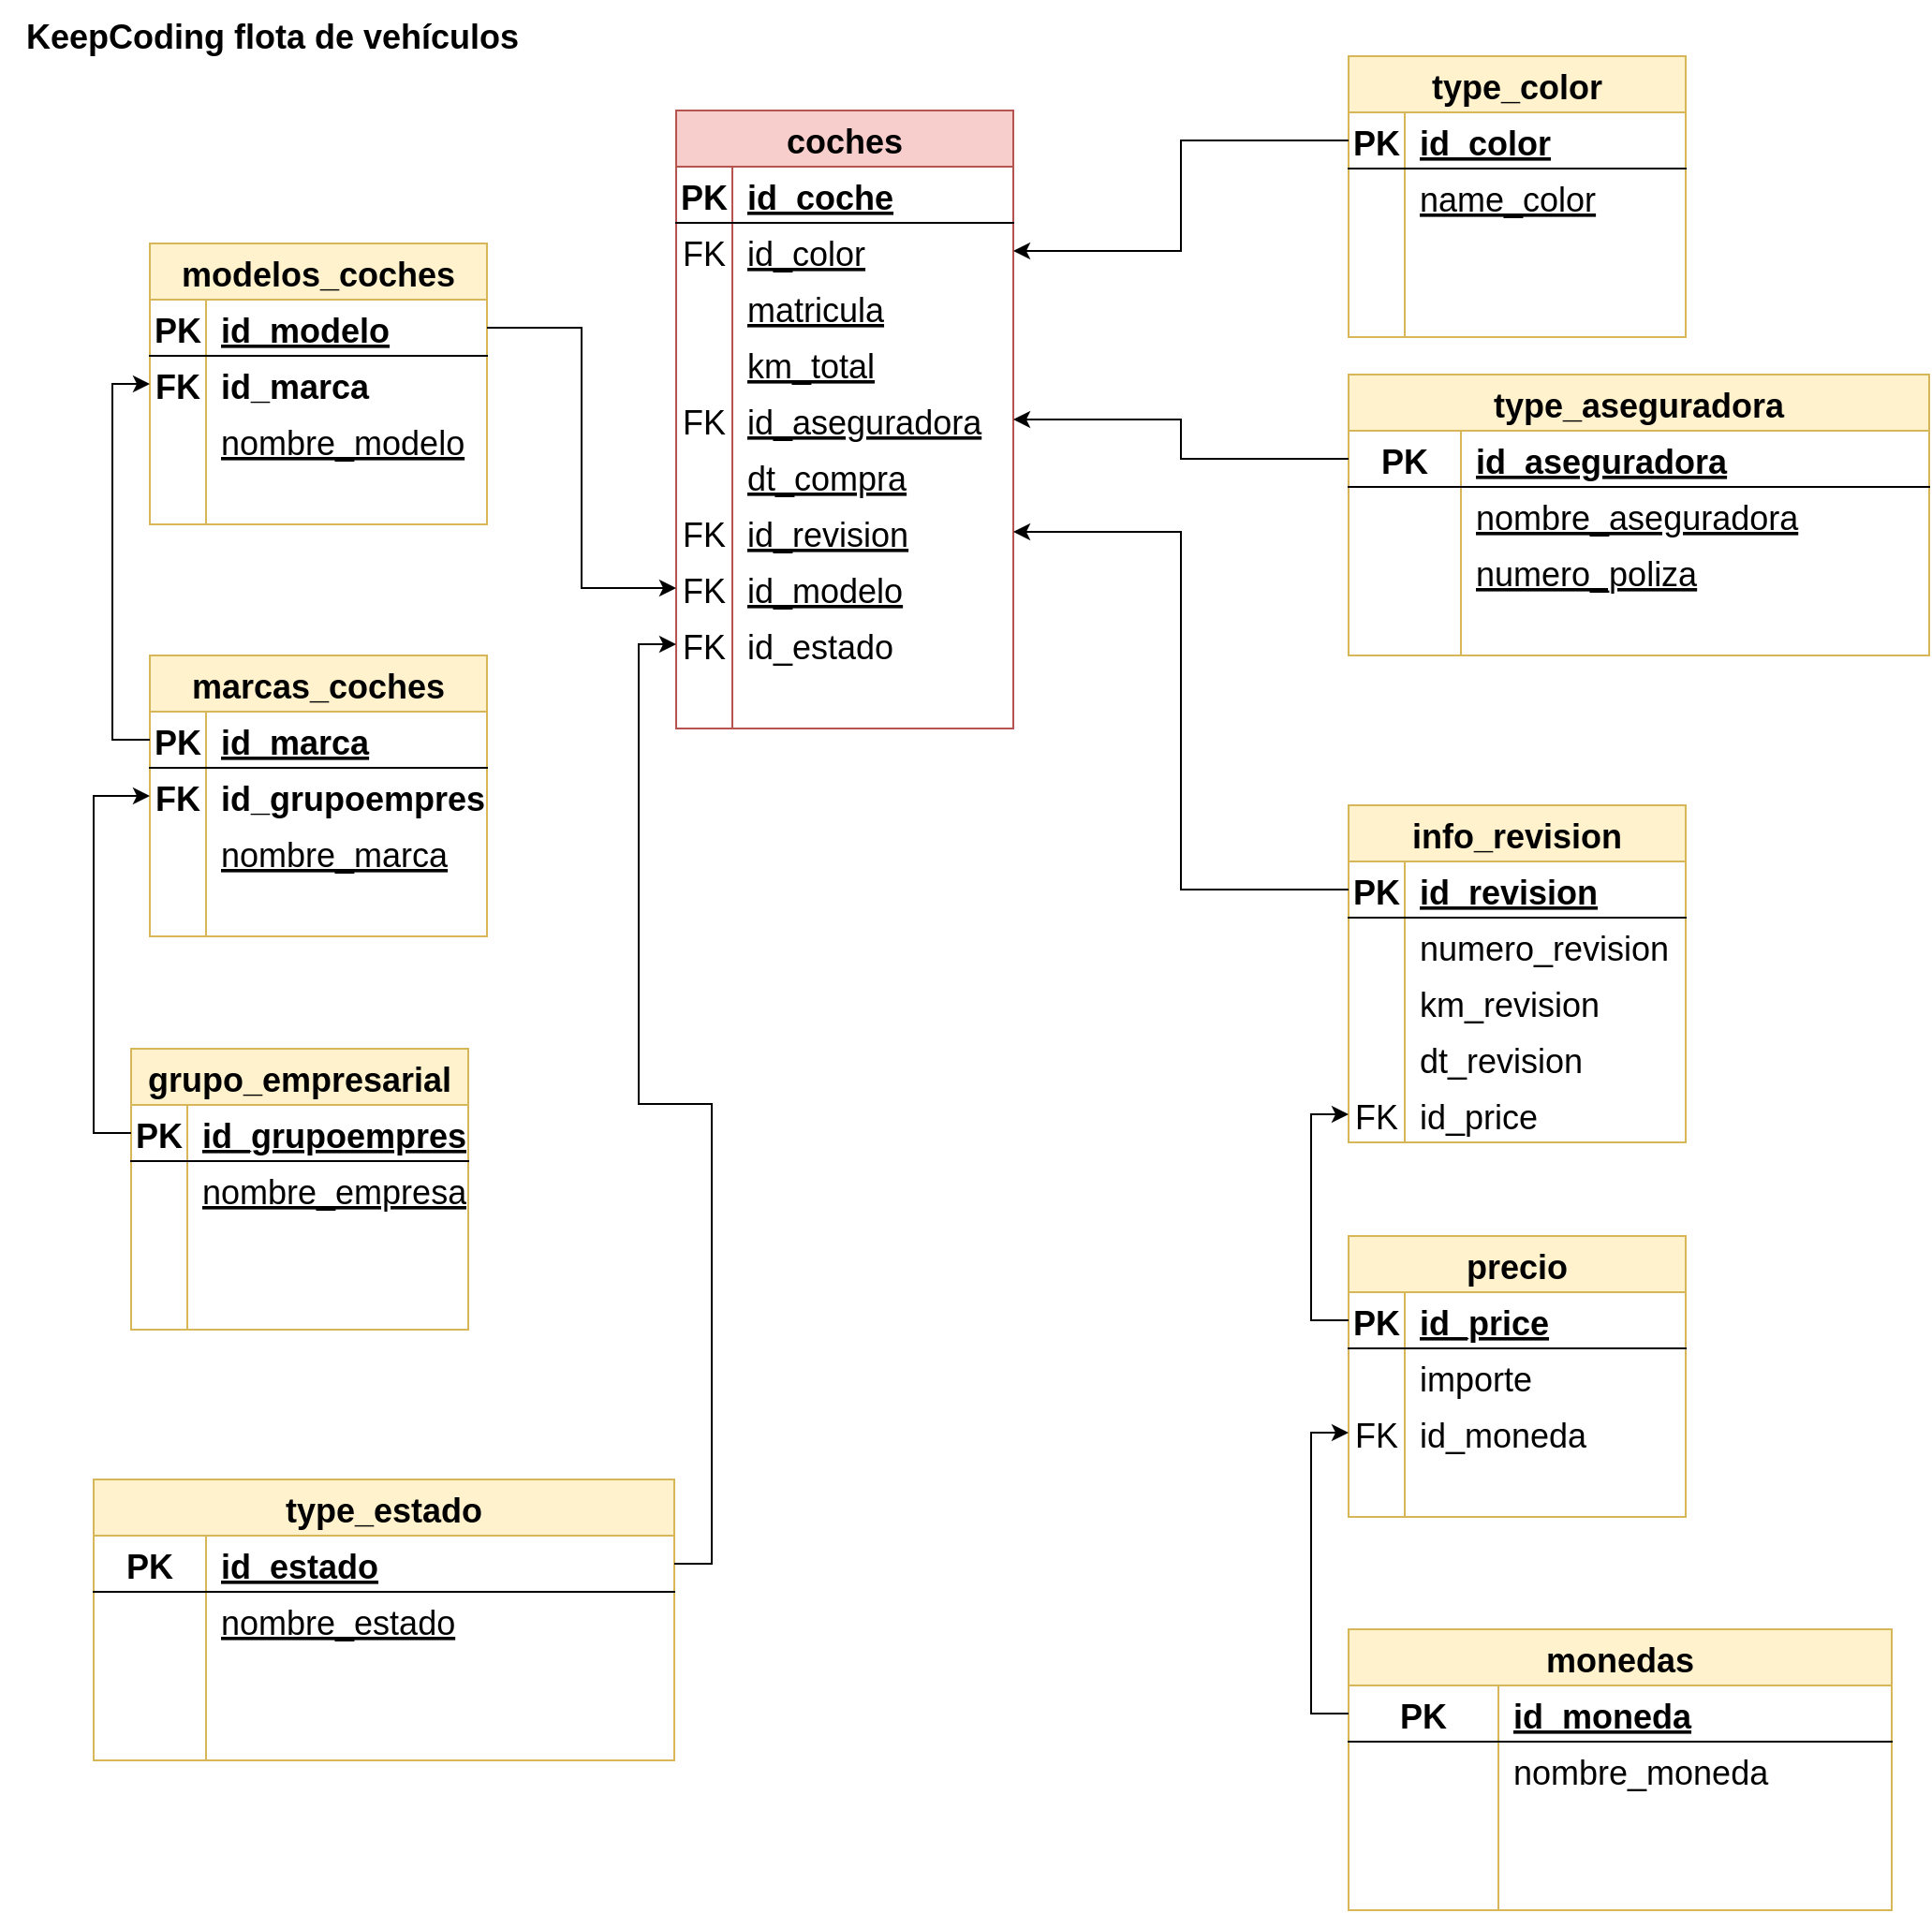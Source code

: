 <mxfile version="20.8.16" type="device"><diagram id="R2lEEEUBdFMjLlhIrx00" name="Page-1"><mxGraphModel dx="2902" dy="1360" grid="1" gridSize="10" guides="1" tooltips="1" connect="1" arrows="1" fold="1" page="1" pageScale="1" pageWidth="850" pageHeight="1100" math="0" shadow="0" extFonts="Permanent Marker^https://fonts.googleapis.com/css?family=Permanent+Marker"><root><mxCell id="0"/><mxCell id="1" parent="0"/><mxCell id="D3QXLvPwK3cc4jJDYxjF-1" value="&lt;b&gt;&lt;font style=&quot;font-size: 18px;&quot;&gt;KeepCoding flota de vehículos&lt;/font&gt;&lt;/b&gt;" style="text;html=1;align=center;verticalAlign=middle;resizable=0;points=[];autosize=1;strokeColor=none;fillColor=none;" vertex="1" parent="1"><mxGeometry x="30" y="10" width="290" height="40" as="geometry"/></mxCell><mxCell id="D3QXLvPwK3cc4jJDYxjF-2" value="modelos_coches" style="shape=table;startSize=30;container=1;collapsible=1;childLayout=tableLayout;fixedRows=1;rowLines=0;fontStyle=1;align=center;resizeLast=1;fontSize=18;fillColor=#fff2cc;strokeColor=#d6b656;" vertex="1" parent="1"><mxGeometry x="110" y="140" width="180" height="150" as="geometry"/></mxCell><mxCell id="D3QXLvPwK3cc4jJDYxjF-3" value="" style="shape=tableRow;horizontal=0;startSize=0;swimlaneHead=0;swimlaneBody=0;fillColor=none;collapsible=0;dropTarget=0;points=[[0,0.5],[1,0.5]];portConstraint=eastwest;top=0;left=0;right=0;bottom=1;fontSize=18;" vertex="1" parent="D3QXLvPwK3cc4jJDYxjF-2"><mxGeometry y="30" width="180" height="30" as="geometry"/></mxCell><mxCell id="D3QXLvPwK3cc4jJDYxjF-4" value="PK" style="shape=partialRectangle;connectable=0;fillColor=none;top=0;left=0;bottom=0;right=0;fontStyle=1;overflow=hidden;fontSize=18;" vertex="1" parent="D3QXLvPwK3cc4jJDYxjF-3"><mxGeometry width="30" height="30" as="geometry"><mxRectangle width="30" height="30" as="alternateBounds"/></mxGeometry></mxCell><mxCell id="D3QXLvPwK3cc4jJDYxjF-5" value="id_modelo" style="shape=partialRectangle;connectable=0;fillColor=none;top=0;left=0;bottom=0;right=0;align=left;spacingLeft=6;fontStyle=5;overflow=hidden;fontSize=18;" vertex="1" parent="D3QXLvPwK3cc4jJDYxjF-3"><mxGeometry x="30" width="150" height="30" as="geometry"><mxRectangle width="150" height="30" as="alternateBounds"/></mxGeometry></mxCell><mxCell id="D3QXLvPwK3cc4jJDYxjF-6" value="" style="shape=tableRow;horizontal=0;startSize=0;swimlaneHead=0;swimlaneBody=0;fillColor=none;collapsible=0;dropTarget=0;points=[[0,0.5],[1,0.5]];portConstraint=eastwest;top=0;left=0;right=0;bottom=0;fontSize=18;" vertex="1" parent="D3QXLvPwK3cc4jJDYxjF-2"><mxGeometry y="60" width="180" height="30" as="geometry"/></mxCell><mxCell id="D3QXLvPwK3cc4jJDYxjF-7" value="FK" style="shape=partialRectangle;connectable=0;fillColor=none;top=0;left=0;bottom=0;right=0;editable=1;overflow=hidden;fontSize=18;fontStyle=1" vertex="1" parent="D3QXLvPwK3cc4jJDYxjF-6"><mxGeometry width="30" height="30" as="geometry"><mxRectangle width="30" height="30" as="alternateBounds"/></mxGeometry></mxCell><mxCell id="D3QXLvPwK3cc4jJDYxjF-8" value="id_marca" style="shape=partialRectangle;connectable=0;fillColor=none;top=0;left=0;bottom=0;right=0;align=left;spacingLeft=6;overflow=hidden;fontSize=18;fontStyle=1" vertex="1" parent="D3QXLvPwK3cc4jJDYxjF-6"><mxGeometry x="30" width="150" height="30" as="geometry"><mxRectangle width="150" height="30" as="alternateBounds"/></mxGeometry></mxCell><mxCell id="D3QXLvPwK3cc4jJDYxjF-9" value="" style="shape=tableRow;horizontal=0;startSize=0;swimlaneHead=0;swimlaneBody=0;fillColor=none;collapsible=0;dropTarget=0;points=[[0,0.5],[1,0.5]];portConstraint=eastwest;top=0;left=0;right=0;bottom=0;fontSize=18;" vertex="1" parent="D3QXLvPwK3cc4jJDYxjF-2"><mxGeometry y="90" width="180" height="30" as="geometry"/></mxCell><mxCell id="D3QXLvPwK3cc4jJDYxjF-10" value="" style="shape=partialRectangle;connectable=0;fillColor=none;top=0;left=0;bottom=0;right=0;editable=1;overflow=hidden;fontSize=18;" vertex="1" parent="D3QXLvPwK3cc4jJDYxjF-9"><mxGeometry width="30" height="30" as="geometry"><mxRectangle width="30" height="30" as="alternateBounds"/></mxGeometry></mxCell><mxCell id="D3QXLvPwK3cc4jJDYxjF-11" value="nombre_modelo" style="shape=partialRectangle;connectable=0;fillColor=none;top=0;left=0;bottom=0;right=0;align=left;spacingLeft=6;overflow=hidden;fontSize=18;fontStyle=4" vertex="1" parent="D3QXLvPwK3cc4jJDYxjF-9"><mxGeometry x="30" width="150" height="30" as="geometry"><mxRectangle width="150" height="30" as="alternateBounds"/></mxGeometry></mxCell><mxCell id="D3QXLvPwK3cc4jJDYxjF-12" value="" style="shape=tableRow;horizontal=0;startSize=0;swimlaneHead=0;swimlaneBody=0;fillColor=none;collapsible=0;dropTarget=0;points=[[0,0.5],[1,0.5]];portConstraint=eastwest;top=0;left=0;right=0;bottom=0;fontSize=18;" vertex="1" parent="D3QXLvPwK3cc4jJDYxjF-2"><mxGeometry y="120" width="180" height="30" as="geometry"/></mxCell><mxCell id="D3QXLvPwK3cc4jJDYxjF-13" value="" style="shape=partialRectangle;connectable=0;fillColor=none;top=0;left=0;bottom=0;right=0;editable=1;overflow=hidden;fontSize=18;" vertex="1" parent="D3QXLvPwK3cc4jJDYxjF-12"><mxGeometry width="30" height="30" as="geometry"><mxRectangle width="30" height="30" as="alternateBounds"/></mxGeometry></mxCell><mxCell id="D3QXLvPwK3cc4jJDYxjF-14" value=" " style="shape=partialRectangle;connectable=0;fillColor=none;top=0;left=0;bottom=0;right=0;align=left;spacingLeft=6;overflow=hidden;fontSize=18;" vertex="1" parent="D3QXLvPwK3cc4jJDYxjF-12"><mxGeometry x="30" width="150" height="30" as="geometry"><mxRectangle width="150" height="30" as="alternateBounds"/></mxGeometry></mxCell><mxCell id="D3QXLvPwK3cc4jJDYxjF-15" value="marcas_coches" style="shape=table;startSize=30;container=1;collapsible=1;childLayout=tableLayout;fixedRows=1;rowLines=0;fontStyle=1;align=center;resizeLast=1;fontSize=18;fillColor=#fff2cc;strokeColor=#d6b656;" vertex="1" parent="1"><mxGeometry x="110" y="360" width="180" height="150" as="geometry"/></mxCell><mxCell id="D3QXLvPwK3cc4jJDYxjF-16" value="" style="shape=tableRow;horizontal=0;startSize=0;swimlaneHead=0;swimlaneBody=0;fillColor=none;collapsible=0;dropTarget=0;points=[[0,0.5],[1,0.5]];portConstraint=eastwest;top=0;left=0;right=0;bottom=1;fontSize=18;" vertex="1" parent="D3QXLvPwK3cc4jJDYxjF-15"><mxGeometry y="30" width="180" height="30" as="geometry"/></mxCell><mxCell id="D3QXLvPwK3cc4jJDYxjF-17" value="PK" style="shape=partialRectangle;connectable=0;fillColor=none;top=0;left=0;bottom=0;right=0;fontStyle=1;overflow=hidden;fontSize=18;" vertex="1" parent="D3QXLvPwK3cc4jJDYxjF-16"><mxGeometry width="30" height="30" as="geometry"><mxRectangle width="30" height="30" as="alternateBounds"/></mxGeometry></mxCell><mxCell id="D3QXLvPwK3cc4jJDYxjF-18" value="id_marca" style="shape=partialRectangle;connectable=0;fillColor=none;top=0;left=0;bottom=0;right=0;align=left;spacingLeft=6;fontStyle=5;overflow=hidden;fontSize=18;" vertex="1" parent="D3QXLvPwK3cc4jJDYxjF-16"><mxGeometry x="30" width="150" height="30" as="geometry"><mxRectangle width="150" height="30" as="alternateBounds"/></mxGeometry></mxCell><mxCell id="D3QXLvPwK3cc4jJDYxjF-19" value="" style="shape=tableRow;horizontal=0;startSize=0;swimlaneHead=0;swimlaneBody=0;fillColor=none;collapsible=0;dropTarget=0;points=[[0,0.5],[1,0.5]];portConstraint=eastwest;top=0;left=0;right=0;bottom=0;fontSize=18;" vertex="1" parent="D3QXLvPwK3cc4jJDYxjF-15"><mxGeometry y="60" width="180" height="30" as="geometry"/></mxCell><mxCell id="D3QXLvPwK3cc4jJDYxjF-20" value="FK" style="shape=partialRectangle;connectable=0;fillColor=none;top=0;left=0;bottom=0;right=0;editable=1;overflow=hidden;fontSize=18;fontStyle=1" vertex="1" parent="D3QXLvPwK3cc4jJDYxjF-19"><mxGeometry width="30" height="30" as="geometry"><mxRectangle width="30" height="30" as="alternateBounds"/></mxGeometry></mxCell><mxCell id="D3QXLvPwK3cc4jJDYxjF-21" value="id_grupoempresarial" style="shape=partialRectangle;connectable=0;fillColor=none;top=0;left=0;bottom=0;right=0;align=left;spacingLeft=6;overflow=hidden;fontSize=18;fontStyle=1" vertex="1" parent="D3QXLvPwK3cc4jJDYxjF-19"><mxGeometry x="30" width="150" height="30" as="geometry"><mxRectangle width="150" height="30" as="alternateBounds"/></mxGeometry></mxCell><mxCell id="D3QXLvPwK3cc4jJDYxjF-22" value="" style="shape=tableRow;horizontal=0;startSize=0;swimlaneHead=0;swimlaneBody=0;fillColor=none;collapsible=0;dropTarget=0;points=[[0,0.5],[1,0.5]];portConstraint=eastwest;top=0;left=0;right=0;bottom=0;fontSize=18;" vertex="1" parent="D3QXLvPwK3cc4jJDYxjF-15"><mxGeometry y="90" width="180" height="30" as="geometry"/></mxCell><mxCell id="D3QXLvPwK3cc4jJDYxjF-23" value="" style="shape=partialRectangle;connectable=0;fillColor=none;top=0;left=0;bottom=0;right=0;editable=1;overflow=hidden;fontSize=18;" vertex="1" parent="D3QXLvPwK3cc4jJDYxjF-22"><mxGeometry width="30" height="30" as="geometry"><mxRectangle width="30" height="30" as="alternateBounds"/></mxGeometry></mxCell><mxCell id="D3QXLvPwK3cc4jJDYxjF-24" value="nombre_marca" style="shape=partialRectangle;connectable=0;fillColor=none;top=0;left=0;bottom=0;right=0;align=left;spacingLeft=6;overflow=hidden;fontSize=18;fontStyle=4" vertex="1" parent="D3QXLvPwK3cc4jJDYxjF-22"><mxGeometry x="30" width="150" height="30" as="geometry"><mxRectangle width="150" height="30" as="alternateBounds"/></mxGeometry></mxCell><mxCell id="D3QXLvPwK3cc4jJDYxjF-25" value="" style="shape=tableRow;horizontal=0;startSize=0;swimlaneHead=0;swimlaneBody=0;fillColor=none;collapsible=0;dropTarget=0;points=[[0,0.5],[1,0.5]];portConstraint=eastwest;top=0;left=0;right=0;bottom=0;fontSize=18;" vertex="1" parent="D3QXLvPwK3cc4jJDYxjF-15"><mxGeometry y="120" width="180" height="30" as="geometry"/></mxCell><mxCell id="D3QXLvPwK3cc4jJDYxjF-26" value="" style="shape=partialRectangle;connectable=0;fillColor=none;top=0;left=0;bottom=0;right=0;editable=1;overflow=hidden;fontSize=18;" vertex="1" parent="D3QXLvPwK3cc4jJDYxjF-25"><mxGeometry width="30" height="30" as="geometry"><mxRectangle width="30" height="30" as="alternateBounds"/></mxGeometry></mxCell><mxCell id="D3QXLvPwK3cc4jJDYxjF-27" value="" style="shape=partialRectangle;connectable=0;fillColor=none;top=0;left=0;bottom=0;right=0;align=left;spacingLeft=6;overflow=hidden;fontSize=18;" vertex="1" parent="D3QXLvPwK3cc4jJDYxjF-25"><mxGeometry x="30" width="150" height="30" as="geometry"><mxRectangle width="150" height="30" as="alternateBounds"/></mxGeometry></mxCell><mxCell id="D3QXLvPwK3cc4jJDYxjF-28" value="grupo_empresarial" style="shape=table;startSize=30;container=1;collapsible=1;childLayout=tableLayout;fixedRows=1;rowLines=0;fontStyle=1;align=center;resizeLast=1;fontSize=18;fillColor=#fff2cc;strokeColor=#d6b656;" vertex="1" parent="1"><mxGeometry x="100" y="570" width="180" height="150" as="geometry"/></mxCell><mxCell id="D3QXLvPwK3cc4jJDYxjF-29" value="" style="shape=tableRow;horizontal=0;startSize=0;swimlaneHead=0;swimlaneBody=0;fillColor=none;collapsible=0;dropTarget=0;points=[[0,0.5],[1,0.5]];portConstraint=eastwest;top=0;left=0;right=0;bottom=1;fontSize=18;" vertex="1" parent="D3QXLvPwK3cc4jJDYxjF-28"><mxGeometry y="30" width="180" height="30" as="geometry"/></mxCell><mxCell id="D3QXLvPwK3cc4jJDYxjF-30" value="PK" style="shape=partialRectangle;connectable=0;fillColor=none;top=0;left=0;bottom=0;right=0;fontStyle=1;overflow=hidden;fontSize=18;" vertex="1" parent="D3QXLvPwK3cc4jJDYxjF-29"><mxGeometry width="30" height="30" as="geometry"><mxRectangle width="30" height="30" as="alternateBounds"/></mxGeometry></mxCell><mxCell id="D3QXLvPwK3cc4jJDYxjF-31" value="id_grupoempresarial" style="shape=partialRectangle;connectable=0;fillColor=none;top=0;left=0;bottom=0;right=0;align=left;spacingLeft=6;fontStyle=5;overflow=hidden;fontSize=18;" vertex="1" parent="D3QXLvPwK3cc4jJDYxjF-29"><mxGeometry x="30" width="150" height="30" as="geometry"><mxRectangle width="150" height="30" as="alternateBounds"/></mxGeometry></mxCell><mxCell id="D3QXLvPwK3cc4jJDYxjF-32" value="" style="shape=tableRow;horizontal=0;startSize=0;swimlaneHead=0;swimlaneBody=0;fillColor=none;collapsible=0;dropTarget=0;points=[[0,0.5],[1,0.5]];portConstraint=eastwest;top=0;left=0;right=0;bottom=0;fontSize=18;" vertex="1" parent="D3QXLvPwK3cc4jJDYxjF-28"><mxGeometry y="60" width="180" height="30" as="geometry"/></mxCell><mxCell id="D3QXLvPwK3cc4jJDYxjF-33" value="" style="shape=partialRectangle;connectable=0;fillColor=none;top=0;left=0;bottom=0;right=0;editable=1;overflow=hidden;fontSize=18;" vertex="1" parent="D3QXLvPwK3cc4jJDYxjF-32"><mxGeometry width="30" height="30" as="geometry"><mxRectangle width="30" height="30" as="alternateBounds"/></mxGeometry></mxCell><mxCell id="D3QXLvPwK3cc4jJDYxjF-34" value="nombre_empresa" style="shape=partialRectangle;connectable=0;fillColor=none;top=0;left=0;bottom=0;right=0;align=left;spacingLeft=6;overflow=hidden;fontSize=18;fontStyle=4" vertex="1" parent="D3QXLvPwK3cc4jJDYxjF-32"><mxGeometry x="30" width="150" height="30" as="geometry"><mxRectangle width="150" height="30" as="alternateBounds"/></mxGeometry></mxCell><mxCell id="D3QXLvPwK3cc4jJDYxjF-35" value="" style="shape=tableRow;horizontal=0;startSize=0;swimlaneHead=0;swimlaneBody=0;fillColor=none;collapsible=0;dropTarget=0;points=[[0,0.5],[1,0.5]];portConstraint=eastwest;top=0;left=0;right=0;bottom=0;fontSize=18;" vertex="1" parent="D3QXLvPwK3cc4jJDYxjF-28"><mxGeometry y="90" width="180" height="30" as="geometry"/></mxCell><mxCell id="D3QXLvPwK3cc4jJDYxjF-36" value="" style="shape=partialRectangle;connectable=0;fillColor=none;top=0;left=0;bottom=0;right=0;editable=1;overflow=hidden;fontSize=18;" vertex="1" parent="D3QXLvPwK3cc4jJDYxjF-35"><mxGeometry width="30" height="30" as="geometry"><mxRectangle width="30" height="30" as="alternateBounds"/></mxGeometry></mxCell><mxCell id="D3QXLvPwK3cc4jJDYxjF-37" value="" style="shape=partialRectangle;connectable=0;fillColor=none;top=0;left=0;bottom=0;right=0;align=left;spacingLeft=6;overflow=hidden;fontSize=18;" vertex="1" parent="D3QXLvPwK3cc4jJDYxjF-35"><mxGeometry x="30" width="150" height="30" as="geometry"><mxRectangle width="150" height="30" as="alternateBounds"/></mxGeometry></mxCell><mxCell id="D3QXLvPwK3cc4jJDYxjF-38" value="" style="shape=tableRow;horizontal=0;startSize=0;swimlaneHead=0;swimlaneBody=0;fillColor=none;collapsible=0;dropTarget=0;points=[[0,0.5],[1,0.5]];portConstraint=eastwest;top=0;left=0;right=0;bottom=0;fontSize=18;" vertex="1" parent="D3QXLvPwK3cc4jJDYxjF-28"><mxGeometry y="120" width="180" height="30" as="geometry"/></mxCell><mxCell id="D3QXLvPwK3cc4jJDYxjF-39" value="" style="shape=partialRectangle;connectable=0;fillColor=none;top=0;left=0;bottom=0;right=0;editable=1;overflow=hidden;fontSize=18;" vertex="1" parent="D3QXLvPwK3cc4jJDYxjF-38"><mxGeometry width="30" height="30" as="geometry"><mxRectangle width="30" height="30" as="alternateBounds"/></mxGeometry></mxCell><mxCell id="D3QXLvPwK3cc4jJDYxjF-40" value="" style="shape=partialRectangle;connectable=0;fillColor=none;top=0;left=0;bottom=0;right=0;align=left;spacingLeft=6;overflow=hidden;fontSize=18;" vertex="1" parent="D3QXLvPwK3cc4jJDYxjF-38"><mxGeometry x="30" width="150" height="30" as="geometry"><mxRectangle width="150" height="30" as="alternateBounds"/></mxGeometry></mxCell><mxCell id="D3QXLvPwK3cc4jJDYxjF-41" value="coches" style="shape=table;startSize=30;container=1;collapsible=1;childLayout=tableLayout;fixedRows=1;rowLines=0;fontStyle=1;align=center;resizeLast=1;fontSize=18;fillColor=#f8cecc;strokeColor=#b85450;" vertex="1" parent="1"><mxGeometry x="391" y="69" width="180" height="330" as="geometry"/></mxCell><mxCell id="D3QXLvPwK3cc4jJDYxjF-42" value="" style="shape=tableRow;horizontal=0;startSize=0;swimlaneHead=0;swimlaneBody=0;fillColor=none;collapsible=0;dropTarget=0;points=[[0,0.5],[1,0.5]];portConstraint=eastwest;top=0;left=0;right=0;bottom=1;fontSize=18;" vertex="1" parent="D3QXLvPwK3cc4jJDYxjF-41"><mxGeometry y="30" width="180" height="30" as="geometry"/></mxCell><mxCell id="D3QXLvPwK3cc4jJDYxjF-43" value="PK" style="shape=partialRectangle;connectable=0;fillColor=none;top=0;left=0;bottom=0;right=0;fontStyle=1;overflow=hidden;fontSize=18;" vertex="1" parent="D3QXLvPwK3cc4jJDYxjF-42"><mxGeometry width="30" height="30" as="geometry"><mxRectangle width="30" height="30" as="alternateBounds"/></mxGeometry></mxCell><mxCell id="D3QXLvPwK3cc4jJDYxjF-44" value="id_coche" style="shape=partialRectangle;connectable=0;fillColor=none;top=0;left=0;bottom=0;right=0;align=left;spacingLeft=6;fontStyle=5;overflow=hidden;fontSize=18;" vertex="1" parent="D3QXLvPwK3cc4jJDYxjF-42"><mxGeometry x="30" width="150" height="30" as="geometry"><mxRectangle width="150" height="30" as="alternateBounds"/></mxGeometry></mxCell><mxCell id="D3QXLvPwK3cc4jJDYxjF-45" value="" style="shape=tableRow;horizontal=0;startSize=0;swimlaneHead=0;swimlaneBody=0;fillColor=none;collapsible=0;dropTarget=0;points=[[0,0.5],[1,0.5]];portConstraint=eastwest;top=0;left=0;right=0;bottom=0;fontSize=18;" vertex="1" parent="D3QXLvPwK3cc4jJDYxjF-41"><mxGeometry y="60" width="180" height="30" as="geometry"/></mxCell><mxCell id="D3QXLvPwK3cc4jJDYxjF-46" value="FK" style="shape=partialRectangle;connectable=0;fillColor=none;top=0;left=0;bottom=0;right=0;editable=1;overflow=hidden;fontSize=18;" vertex="1" parent="D3QXLvPwK3cc4jJDYxjF-45"><mxGeometry width="30" height="30" as="geometry"><mxRectangle width="30" height="30" as="alternateBounds"/></mxGeometry></mxCell><mxCell id="D3QXLvPwK3cc4jJDYxjF-47" value="id_color" style="shape=partialRectangle;connectable=0;fillColor=none;top=0;left=0;bottom=0;right=0;align=left;spacingLeft=6;overflow=hidden;fontSize=18;fontStyle=4" vertex="1" parent="D3QXLvPwK3cc4jJDYxjF-45"><mxGeometry x="30" width="150" height="30" as="geometry"><mxRectangle width="150" height="30" as="alternateBounds"/></mxGeometry></mxCell><mxCell id="D3QXLvPwK3cc4jJDYxjF-48" value="" style="shape=tableRow;horizontal=0;startSize=0;swimlaneHead=0;swimlaneBody=0;fillColor=none;collapsible=0;dropTarget=0;points=[[0,0.5],[1,0.5]];portConstraint=eastwest;top=0;left=0;right=0;bottom=0;fontSize=18;" vertex="1" parent="D3QXLvPwK3cc4jJDYxjF-41"><mxGeometry y="90" width="180" height="30" as="geometry"/></mxCell><mxCell id="D3QXLvPwK3cc4jJDYxjF-49" value="" style="shape=partialRectangle;connectable=0;fillColor=none;top=0;left=0;bottom=0;right=0;editable=1;overflow=hidden;fontSize=18;" vertex="1" parent="D3QXLvPwK3cc4jJDYxjF-48"><mxGeometry width="30" height="30" as="geometry"><mxRectangle width="30" height="30" as="alternateBounds"/></mxGeometry></mxCell><mxCell id="D3QXLvPwK3cc4jJDYxjF-50" value="matricula" style="shape=partialRectangle;connectable=0;fillColor=none;top=0;left=0;bottom=0;right=0;align=left;spacingLeft=6;overflow=hidden;fontSize=18;fontStyle=4" vertex="1" parent="D3QXLvPwK3cc4jJDYxjF-48"><mxGeometry x="30" width="150" height="30" as="geometry"><mxRectangle width="150" height="30" as="alternateBounds"/></mxGeometry></mxCell><mxCell id="D3QXLvPwK3cc4jJDYxjF-51" value="" style="shape=tableRow;horizontal=0;startSize=0;swimlaneHead=0;swimlaneBody=0;fillColor=none;collapsible=0;dropTarget=0;points=[[0,0.5],[1,0.5]];portConstraint=eastwest;top=0;left=0;right=0;bottom=0;fontSize=18;fontStyle=4" vertex="1" parent="D3QXLvPwK3cc4jJDYxjF-41"><mxGeometry y="120" width="180" height="30" as="geometry"/></mxCell><mxCell id="D3QXLvPwK3cc4jJDYxjF-52" value="" style="shape=partialRectangle;connectable=0;fillColor=none;top=0;left=0;bottom=0;right=0;editable=1;overflow=hidden;fontSize=18;" vertex="1" parent="D3QXLvPwK3cc4jJDYxjF-51"><mxGeometry width="30" height="30" as="geometry"><mxRectangle width="30" height="30" as="alternateBounds"/></mxGeometry></mxCell><mxCell id="D3QXLvPwK3cc4jJDYxjF-53" value="km_total" style="shape=partialRectangle;connectable=0;fillColor=none;top=0;left=0;bottom=0;right=0;align=left;spacingLeft=6;overflow=hidden;fontSize=18;fontStyle=4" vertex="1" parent="D3QXLvPwK3cc4jJDYxjF-51"><mxGeometry x="30" width="150" height="30" as="geometry"><mxRectangle width="150" height="30" as="alternateBounds"/></mxGeometry></mxCell><mxCell id="D3QXLvPwK3cc4jJDYxjF-83" value="" style="shape=tableRow;horizontal=0;startSize=0;swimlaneHead=0;swimlaneBody=0;fillColor=none;collapsible=0;dropTarget=0;points=[[0,0.5],[1,0.5]];portConstraint=eastwest;top=0;left=0;right=0;bottom=0;fontSize=18;" vertex="1" parent="D3QXLvPwK3cc4jJDYxjF-41"><mxGeometry y="150" width="180" height="30" as="geometry"/></mxCell><mxCell id="D3QXLvPwK3cc4jJDYxjF-84" value="FK" style="shape=partialRectangle;connectable=0;fillColor=none;top=0;left=0;bottom=0;right=0;editable=1;overflow=hidden;fontSize=18;" vertex="1" parent="D3QXLvPwK3cc4jJDYxjF-83"><mxGeometry width="30" height="30" as="geometry"><mxRectangle width="30" height="30" as="alternateBounds"/></mxGeometry></mxCell><mxCell id="D3QXLvPwK3cc4jJDYxjF-85" value="id_aseguradora" style="shape=partialRectangle;connectable=0;fillColor=none;top=0;left=0;bottom=0;right=0;align=left;spacingLeft=6;overflow=hidden;fontSize=18;fontStyle=4" vertex="1" parent="D3QXLvPwK3cc4jJDYxjF-83"><mxGeometry x="30" width="150" height="30" as="geometry"><mxRectangle width="150" height="30" as="alternateBounds"/></mxGeometry></mxCell><mxCell id="D3QXLvPwK3cc4jJDYxjF-86" value="" style="shape=tableRow;horizontal=0;startSize=0;swimlaneHead=0;swimlaneBody=0;fillColor=none;collapsible=0;dropTarget=0;points=[[0,0.5],[1,0.5]];portConstraint=eastwest;top=0;left=0;right=0;bottom=0;fontSize=18;" vertex="1" parent="D3QXLvPwK3cc4jJDYxjF-41"><mxGeometry y="180" width="180" height="30" as="geometry"/></mxCell><mxCell id="D3QXLvPwK3cc4jJDYxjF-87" value="" style="shape=partialRectangle;connectable=0;fillColor=none;top=0;left=0;bottom=0;right=0;editable=1;overflow=hidden;fontSize=18;" vertex="1" parent="D3QXLvPwK3cc4jJDYxjF-86"><mxGeometry width="30" height="30" as="geometry"><mxRectangle width="30" height="30" as="alternateBounds"/></mxGeometry></mxCell><mxCell id="D3QXLvPwK3cc4jJDYxjF-88" value="dt_compra" style="shape=partialRectangle;connectable=0;fillColor=none;top=0;left=0;bottom=0;right=0;align=left;spacingLeft=6;overflow=hidden;fontSize=18;fontStyle=4" vertex="1" parent="D3QXLvPwK3cc4jJDYxjF-86"><mxGeometry x="30" width="150" height="30" as="geometry"><mxRectangle width="150" height="30" as="alternateBounds"/></mxGeometry></mxCell><mxCell id="D3QXLvPwK3cc4jJDYxjF-89" value="" style="shape=tableRow;horizontal=0;startSize=0;swimlaneHead=0;swimlaneBody=0;fillColor=none;collapsible=0;dropTarget=0;points=[[0,0.5],[1,0.5]];portConstraint=eastwest;top=0;left=0;right=0;bottom=0;fontSize=18;" vertex="1" parent="D3QXLvPwK3cc4jJDYxjF-41"><mxGeometry y="210" width="180" height="30" as="geometry"/></mxCell><mxCell id="D3QXLvPwK3cc4jJDYxjF-90" value="FK" style="shape=partialRectangle;connectable=0;fillColor=none;top=0;left=0;bottom=0;right=0;editable=1;overflow=hidden;fontSize=18;" vertex="1" parent="D3QXLvPwK3cc4jJDYxjF-89"><mxGeometry width="30" height="30" as="geometry"><mxRectangle width="30" height="30" as="alternateBounds"/></mxGeometry></mxCell><mxCell id="D3QXLvPwK3cc4jJDYxjF-91" value="id_revision" style="shape=partialRectangle;connectable=0;fillColor=none;top=0;left=0;bottom=0;right=0;align=left;spacingLeft=6;overflow=hidden;fontSize=18;fontStyle=4" vertex="1" parent="D3QXLvPwK3cc4jJDYxjF-89"><mxGeometry x="30" width="150" height="30" as="geometry"><mxRectangle width="150" height="30" as="alternateBounds"/></mxGeometry></mxCell><mxCell id="D3QXLvPwK3cc4jJDYxjF-156" value="" style="shape=tableRow;horizontal=0;startSize=0;swimlaneHead=0;swimlaneBody=0;fillColor=none;collapsible=0;dropTarget=0;points=[[0,0.5],[1,0.5]];portConstraint=eastwest;top=0;left=0;right=0;bottom=0;fontSize=18;" vertex="1" parent="D3QXLvPwK3cc4jJDYxjF-41"><mxGeometry y="240" width="180" height="30" as="geometry"/></mxCell><mxCell id="D3QXLvPwK3cc4jJDYxjF-157" value="FK" style="shape=partialRectangle;connectable=0;fillColor=none;top=0;left=0;bottom=0;right=0;editable=1;overflow=hidden;fontSize=18;" vertex="1" parent="D3QXLvPwK3cc4jJDYxjF-156"><mxGeometry width="30" height="30" as="geometry"><mxRectangle width="30" height="30" as="alternateBounds"/></mxGeometry></mxCell><mxCell id="D3QXLvPwK3cc4jJDYxjF-158" value="id_modelo" style="shape=partialRectangle;connectable=0;fillColor=none;top=0;left=0;bottom=0;right=0;align=left;spacingLeft=6;overflow=hidden;fontSize=18;fontStyle=4" vertex="1" parent="D3QXLvPwK3cc4jJDYxjF-156"><mxGeometry x="30" width="150" height="30" as="geometry"><mxRectangle width="150" height="30" as="alternateBounds"/></mxGeometry></mxCell><mxCell id="D3QXLvPwK3cc4jJDYxjF-159" value="" style="shape=tableRow;horizontal=0;startSize=0;swimlaneHead=0;swimlaneBody=0;fillColor=none;collapsible=0;dropTarget=0;points=[[0,0.5],[1,0.5]];portConstraint=eastwest;top=0;left=0;right=0;bottom=0;fontSize=18;" vertex="1" parent="D3QXLvPwK3cc4jJDYxjF-41"><mxGeometry y="270" width="180" height="30" as="geometry"/></mxCell><mxCell id="D3QXLvPwK3cc4jJDYxjF-160" value="FK" style="shape=partialRectangle;connectable=0;fillColor=none;top=0;left=0;bottom=0;right=0;editable=1;overflow=hidden;fontSize=18;" vertex="1" parent="D3QXLvPwK3cc4jJDYxjF-159"><mxGeometry width="30" height="30" as="geometry"><mxRectangle width="30" height="30" as="alternateBounds"/></mxGeometry></mxCell><mxCell id="D3QXLvPwK3cc4jJDYxjF-161" value="id_estado" style="shape=partialRectangle;connectable=0;fillColor=none;top=0;left=0;bottom=0;right=0;align=left;spacingLeft=6;overflow=hidden;fontSize=18;" vertex="1" parent="D3QXLvPwK3cc4jJDYxjF-159"><mxGeometry x="30" width="150" height="30" as="geometry"><mxRectangle width="150" height="30" as="alternateBounds"/></mxGeometry></mxCell><mxCell id="D3QXLvPwK3cc4jJDYxjF-162" value="" style="shape=tableRow;horizontal=0;startSize=0;swimlaneHead=0;swimlaneBody=0;fillColor=none;collapsible=0;dropTarget=0;points=[[0,0.5],[1,0.5]];portConstraint=eastwest;top=0;left=0;right=0;bottom=0;fontSize=18;" vertex="1" parent="D3QXLvPwK3cc4jJDYxjF-41"><mxGeometry y="300" width="180" height="30" as="geometry"/></mxCell><mxCell id="D3QXLvPwK3cc4jJDYxjF-163" value="" style="shape=partialRectangle;connectable=0;fillColor=none;top=0;left=0;bottom=0;right=0;editable=1;overflow=hidden;fontSize=18;" vertex="1" parent="D3QXLvPwK3cc4jJDYxjF-162"><mxGeometry width="30" height="30" as="geometry"><mxRectangle width="30" height="30" as="alternateBounds"/></mxGeometry></mxCell><mxCell id="D3QXLvPwK3cc4jJDYxjF-164" value="" style="shape=partialRectangle;connectable=0;fillColor=none;top=0;left=0;bottom=0;right=0;align=left;spacingLeft=6;overflow=hidden;fontSize=18;" vertex="1" parent="D3QXLvPwK3cc4jJDYxjF-162"><mxGeometry x="30" width="150" height="30" as="geometry"><mxRectangle width="150" height="30" as="alternateBounds"/></mxGeometry></mxCell><mxCell id="D3QXLvPwK3cc4jJDYxjF-108" value="precio" style="shape=table;startSize=30;container=1;collapsible=1;childLayout=tableLayout;fixedRows=1;rowLines=0;fontStyle=1;align=center;resizeLast=1;fontSize=18;fillColor=#fff2cc;strokeColor=#d6b656;" vertex="1" parent="1"><mxGeometry x="750" y="670" width="180" height="150" as="geometry"/></mxCell><mxCell id="D3QXLvPwK3cc4jJDYxjF-109" value="" style="shape=tableRow;horizontal=0;startSize=0;swimlaneHead=0;swimlaneBody=0;fillColor=none;collapsible=0;dropTarget=0;points=[[0,0.5],[1,0.5]];portConstraint=eastwest;top=0;left=0;right=0;bottom=1;fontSize=18;" vertex="1" parent="D3QXLvPwK3cc4jJDYxjF-108"><mxGeometry y="30" width="180" height="30" as="geometry"/></mxCell><mxCell id="D3QXLvPwK3cc4jJDYxjF-110" value="PK" style="shape=partialRectangle;connectable=0;fillColor=none;top=0;left=0;bottom=0;right=0;fontStyle=1;overflow=hidden;fontSize=18;" vertex="1" parent="D3QXLvPwK3cc4jJDYxjF-109"><mxGeometry width="30" height="30" as="geometry"><mxRectangle width="30" height="30" as="alternateBounds"/></mxGeometry></mxCell><mxCell id="D3QXLvPwK3cc4jJDYxjF-111" value="id_price" style="shape=partialRectangle;connectable=0;fillColor=none;top=0;left=0;bottom=0;right=0;align=left;spacingLeft=6;fontStyle=5;overflow=hidden;fontSize=18;" vertex="1" parent="D3QXLvPwK3cc4jJDYxjF-109"><mxGeometry x="30" width="150" height="30" as="geometry"><mxRectangle width="150" height="30" as="alternateBounds"/></mxGeometry></mxCell><mxCell id="D3QXLvPwK3cc4jJDYxjF-112" value="" style="shape=tableRow;horizontal=0;startSize=0;swimlaneHead=0;swimlaneBody=0;fillColor=none;collapsible=0;dropTarget=0;points=[[0,0.5],[1,0.5]];portConstraint=eastwest;top=0;left=0;right=0;bottom=0;fontSize=18;" vertex="1" parent="D3QXLvPwK3cc4jJDYxjF-108"><mxGeometry y="60" width="180" height="30" as="geometry"/></mxCell><mxCell id="D3QXLvPwK3cc4jJDYxjF-113" value="" style="shape=partialRectangle;connectable=0;fillColor=none;top=0;left=0;bottom=0;right=0;editable=1;overflow=hidden;fontSize=18;" vertex="1" parent="D3QXLvPwK3cc4jJDYxjF-112"><mxGeometry width="30" height="30" as="geometry"><mxRectangle width="30" height="30" as="alternateBounds"/></mxGeometry></mxCell><mxCell id="D3QXLvPwK3cc4jJDYxjF-114" value="importe" style="shape=partialRectangle;connectable=0;fillColor=none;top=0;left=0;bottom=0;right=0;align=left;spacingLeft=6;overflow=hidden;fontSize=18;" vertex="1" parent="D3QXLvPwK3cc4jJDYxjF-112"><mxGeometry x="30" width="150" height="30" as="geometry"><mxRectangle width="150" height="30" as="alternateBounds"/></mxGeometry></mxCell><mxCell id="D3QXLvPwK3cc4jJDYxjF-118" value="" style="shape=tableRow;horizontal=0;startSize=0;swimlaneHead=0;swimlaneBody=0;fillColor=none;collapsible=0;dropTarget=0;points=[[0,0.5],[1,0.5]];portConstraint=eastwest;top=0;left=0;right=0;bottom=0;fontSize=18;" vertex="1" parent="D3QXLvPwK3cc4jJDYxjF-108"><mxGeometry y="90" width="180" height="30" as="geometry"/></mxCell><mxCell id="D3QXLvPwK3cc4jJDYxjF-119" value="FK" style="shape=partialRectangle;connectable=0;fillColor=none;top=0;left=0;bottom=0;right=0;editable=1;overflow=hidden;fontSize=18;" vertex="1" parent="D3QXLvPwK3cc4jJDYxjF-118"><mxGeometry width="30" height="30" as="geometry"><mxRectangle width="30" height="30" as="alternateBounds"/></mxGeometry></mxCell><mxCell id="D3QXLvPwK3cc4jJDYxjF-120" value="id_moneda" style="shape=partialRectangle;connectable=0;fillColor=none;top=0;left=0;bottom=0;right=0;align=left;spacingLeft=6;overflow=hidden;fontSize=18;" vertex="1" parent="D3QXLvPwK3cc4jJDYxjF-118"><mxGeometry x="30" width="150" height="30" as="geometry"><mxRectangle width="150" height="30" as="alternateBounds"/></mxGeometry></mxCell><mxCell id="D3QXLvPwK3cc4jJDYxjF-115" value="" style="shape=tableRow;horizontal=0;startSize=0;swimlaneHead=0;swimlaneBody=0;fillColor=none;collapsible=0;dropTarget=0;points=[[0,0.5],[1,0.5]];portConstraint=eastwest;top=0;left=0;right=0;bottom=0;fontSize=18;" vertex="1" parent="D3QXLvPwK3cc4jJDYxjF-108"><mxGeometry y="120" width="180" height="30" as="geometry"/></mxCell><mxCell id="D3QXLvPwK3cc4jJDYxjF-116" value="" style="shape=partialRectangle;connectable=0;fillColor=none;top=0;left=0;bottom=0;right=0;editable=1;overflow=hidden;fontSize=18;" vertex="1" parent="D3QXLvPwK3cc4jJDYxjF-115"><mxGeometry width="30" height="30" as="geometry"><mxRectangle width="30" height="30" as="alternateBounds"/></mxGeometry></mxCell><mxCell id="D3QXLvPwK3cc4jJDYxjF-117" value="" style="shape=partialRectangle;connectable=0;fillColor=none;top=0;left=0;bottom=0;right=0;align=left;spacingLeft=6;overflow=hidden;fontSize=18;" vertex="1" parent="D3QXLvPwK3cc4jJDYxjF-115"><mxGeometry x="30" width="150" height="30" as="geometry"><mxRectangle width="150" height="30" as="alternateBounds"/></mxGeometry></mxCell><mxCell id="D3QXLvPwK3cc4jJDYxjF-121" value="monedas" style="shape=table;startSize=30;container=1;collapsible=1;childLayout=tableLayout;fixedRows=1;rowLines=0;fontStyle=1;align=center;resizeLast=1;fontSize=18;fillColor=#fff2cc;strokeColor=#d6b656;" vertex="1" parent="1"><mxGeometry x="750" y="880" width="290" height="150" as="geometry"/></mxCell><mxCell id="D3QXLvPwK3cc4jJDYxjF-122" value="" style="shape=tableRow;horizontal=0;startSize=0;swimlaneHead=0;swimlaneBody=0;fillColor=none;collapsible=0;dropTarget=0;points=[[0,0.5],[1,0.5]];portConstraint=eastwest;top=0;left=0;right=0;bottom=1;fontSize=18;" vertex="1" parent="D3QXLvPwK3cc4jJDYxjF-121"><mxGeometry y="30" width="290" height="30" as="geometry"/></mxCell><mxCell id="D3QXLvPwK3cc4jJDYxjF-123" value="PK" style="shape=partialRectangle;connectable=0;fillColor=none;top=0;left=0;bottom=0;right=0;fontStyle=1;overflow=hidden;fontSize=18;" vertex="1" parent="D3QXLvPwK3cc4jJDYxjF-122"><mxGeometry width="80" height="30" as="geometry"><mxRectangle width="80" height="30" as="alternateBounds"/></mxGeometry></mxCell><mxCell id="D3QXLvPwK3cc4jJDYxjF-124" value="id_moneda" style="shape=partialRectangle;connectable=0;fillColor=none;top=0;left=0;bottom=0;right=0;align=left;spacingLeft=6;fontStyle=5;overflow=hidden;fontSize=18;" vertex="1" parent="D3QXLvPwK3cc4jJDYxjF-122"><mxGeometry x="80" width="210" height="30" as="geometry"><mxRectangle width="210" height="30" as="alternateBounds"/></mxGeometry></mxCell><mxCell id="D3QXLvPwK3cc4jJDYxjF-125" value="" style="shape=tableRow;horizontal=0;startSize=0;swimlaneHead=0;swimlaneBody=0;fillColor=none;collapsible=0;dropTarget=0;points=[[0,0.5],[1,0.5]];portConstraint=eastwest;top=0;left=0;right=0;bottom=0;fontSize=18;" vertex="1" parent="D3QXLvPwK3cc4jJDYxjF-121"><mxGeometry y="60" width="290" height="30" as="geometry"/></mxCell><mxCell id="D3QXLvPwK3cc4jJDYxjF-126" value="" style="shape=partialRectangle;connectable=0;fillColor=none;top=0;left=0;bottom=0;right=0;editable=1;overflow=hidden;fontSize=18;" vertex="1" parent="D3QXLvPwK3cc4jJDYxjF-125"><mxGeometry width="80" height="30" as="geometry"><mxRectangle width="80" height="30" as="alternateBounds"/></mxGeometry></mxCell><mxCell id="D3QXLvPwK3cc4jJDYxjF-127" value="nombre_moneda" style="shape=partialRectangle;connectable=0;fillColor=none;top=0;left=0;bottom=0;right=0;align=left;spacingLeft=6;overflow=hidden;fontSize=18;" vertex="1" parent="D3QXLvPwK3cc4jJDYxjF-125"><mxGeometry x="80" width="210" height="30" as="geometry"><mxRectangle width="210" height="30" as="alternateBounds"/></mxGeometry></mxCell><mxCell id="D3QXLvPwK3cc4jJDYxjF-128" value="" style="shape=tableRow;horizontal=0;startSize=0;swimlaneHead=0;swimlaneBody=0;fillColor=none;collapsible=0;dropTarget=0;points=[[0,0.5],[1,0.5]];portConstraint=eastwest;top=0;left=0;right=0;bottom=0;fontSize=18;" vertex="1" parent="D3QXLvPwK3cc4jJDYxjF-121"><mxGeometry y="90" width="290" height="30" as="geometry"/></mxCell><mxCell id="D3QXLvPwK3cc4jJDYxjF-129" value="" style="shape=partialRectangle;connectable=0;fillColor=none;top=0;left=0;bottom=0;right=0;editable=1;overflow=hidden;fontSize=18;" vertex="1" parent="D3QXLvPwK3cc4jJDYxjF-128"><mxGeometry width="80" height="30" as="geometry"><mxRectangle width="80" height="30" as="alternateBounds"/></mxGeometry></mxCell><mxCell id="D3QXLvPwK3cc4jJDYxjF-130" value="" style="shape=partialRectangle;connectable=0;fillColor=none;top=0;left=0;bottom=0;right=0;align=left;spacingLeft=6;overflow=hidden;fontSize=18;" vertex="1" parent="D3QXLvPwK3cc4jJDYxjF-128"><mxGeometry x="80" width="210" height="30" as="geometry"><mxRectangle width="210" height="30" as="alternateBounds"/></mxGeometry></mxCell><mxCell id="D3QXLvPwK3cc4jJDYxjF-131" value="" style="shape=tableRow;horizontal=0;startSize=0;swimlaneHead=0;swimlaneBody=0;fillColor=none;collapsible=0;dropTarget=0;points=[[0,0.5],[1,0.5]];portConstraint=eastwest;top=0;left=0;right=0;bottom=0;fontSize=18;" vertex="1" parent="D3QXLvPwK3cc4jJDYxjF-121"><mxGeometry y="120" width="290" height="30" as="geometry"/></mxCell><mxCell id="D3QXLvPwK3cc4jJDYxjF-132" value="" style="shape=partialRectangle;connectable=0;fillColor=none;top=0;left=0;bottom=0;right=0;editable=1;overflow=hidden;fontSize=18;" vertex="1" parent="D3QXLvPwK3cc4jJDYxjF-131"><mxGeometry width="80" height="30" as="geometry"><mxRectangle width="80" height="30" as="alternateBounds"/></mxGeometry></mxCell><mxCell id="D3QXLvPwK3cc4jJDYxjF-133" value="" style="shape=partialRectangle;connectable=0;fillColor=none;top=0;left=0;bottom=0;right=0;align=left;spacingLeft=6;overflow=hidden;fontSize=18;" vertex="1" parent="D3QXLvPwK3cc4jJDYxjF-131"><mxGeometry x="80" width="210" height="30" as="geometry"><mxRectangle width="210" height="30" as="alternateBounds"/></mxGeometry></mxCell><mxCell id="D3QXLvPwK3cc4jJDYxjF-187" value="" style="shape=partialRectangle;connectable=0;fillColor=none;top=0;left=0;bottom=0;right=0;align=left;spacingLeft=6;overflow=hidden;fontSize=18;" vertex="1" parent="1"><mxGeometry x="710" y="980" width="150" height="30" as="geometry"><mxRectangle width="150" height="30" as="alternateBounds"/></mxGeometry></mxCell><mxCell id="D3QXLvPwK3cc4jJDYxjF-201" style="edgeStyle=orthogonalEdgeStyle;rounded=0;orthogonalLoop=1;jettySize=auto;html=1;exitX=1;exitY=0.5;exitDx=0;exitDy=0;fontSize=18;" edge="1" parent="1" source="D3QXLvPwK3cc4jJDYxjF-3" target="D3QXLvPwK3cc4jJDYxjF-156"><mxGeometry relative="1" as="geometry"/></mxCell><mxCell id="D3QXLvPwK3cc4jJDYxjF-202" style="edgeStyle=orthogonalEdgeStyle;rounded=0;orthogonalLoop=1;jettySize=auto;html=1;entryX=0;entryY=0.5;entryDx=0;entryDy=0;fontSize=18;" edge="1" parent="1" source="D3QXLvPwK3cc4jJDYxjF-16" target="D3QXLvPwK3cc4jJDYxjF-2"><mxGeometry relative="1" as="geometry"/></mxCell><mxCell id="D3QXLvPwK3cc4jJDYxjF-203" style="edgeStyle=orthogonalEdgeStyle;rounded=0;orthogonalLoop=1;jettySize=auto;html=1;exitX=0;exitY=0.5;exitDx=0;exitDy=0;fontSize=18;" edge="1" parent="1" source="D3QXLvPwK3cc4jJDYxjF-29" target="D3QXLvPwK3cc4jJDYxjF-19"><mxGeometry relative="1" as="geometry"/></mxCell><mxCell id="D3QXLvPwK3cc4jJDYxjF-234" value="type_aseguradora" style="shape=table;startSize=30;container=1;collapsible=1;childLayout=tableLayout;fixedRows=1;rowLines=0;fontStyle=1;align=center;resizeLast=1;fontSize=18;fillColor=#fff2cc;strokeColor=#d6b656;" vertex="1" parent="1"><mxGeometry x="750" y="210" width="310" height="150" as="geometry"/></mxCell><mxCell id="D3QXLvPwK3cc4jJDYxjF-235" value="" style="shape=tableRow;horizontal=0;startSize=0;swimlaneHead=0;swimlaneBody=0;fillColor=none;collapsible=0;dropTarget=0;points=[[0,0.5],[1,0.5]];portConstraint=eastwest;top=0;left=0;right=0;bottom=1;fontSize=18;" vertex="1" parent="D3QXLvPwK3cc4jJDYxjF-234"><mxGeometry y="30" width="310" height="30" as="geometry"/></mxCell><mxCell id="D3QXLvPwK3cc4jJDYxjF-236" value="PK" style="shape=partialRectangle;connectable=0;fillColor=none;top=0;left=0;bottom=0;right=0;fontStyle=1;overflow=hidden;fontSize=18;" vertex="1" parent="D3QXLvPwK3cc4jJDYxjF-235"><mxGeometry width="60" height="30" as="geometry"><mxRectangle width="60" height="30" as="alternateBounds"/></mxGeometry></mxCell><mxCell id="D3QXLvPwK3cc4jJDYxjF-237" value="id_aseguradora" style="shape=partialRectangle;connectable=0;fillColor=none;top=0;left=0;bottom=0;right=0;align=left;spacingLeft=6;fontStyle=5;overflow=hidden;fontSize=18;" vertex="1" parent="D3QXLvPwK3cc4jJDYxjF-235"><mxGeometry x="60" width="250" height="30" as="geometry"><mxRectangle width="250" height="30" as="alternateBounds"/></mxGeometry></mxCell><mxCell id="D3QXLvPwK3cc4jJDYxjF-238" value="" style="shape=tableRow;horizontal=0;startSize=0;swimlaneHead=0;swimlaneBody=0;fillColor=none;collapsible=0;dropTarget=0;points=[[0,0.5],[1,0.5]];portConstraint=eastwest;top=0;left=0;right=0;bottom=0;fontSize=18;" vertex="1" parent="D3QXLvPwK3cc4jJDYxjF-234"><mxGeometry y="60" width="310" height="30" as="geometry"/></mxCell><mxCell id="D3QXLvPwK3cc4jJDYxjF-239" value="" style="shape=partialRectangle;connectable=0;fillColor=none;top=0;left=0;bottom=0;right=0;editable=1;overflow=hidden;fontSize=18;" vertex="1" parent="D3QXLvPwK3cc4jJDYxjF-238"><mxGeometry width="60" height="30" as="geometry"><mxRectangle width="60" height="30" as="alternateBounds"/></mxGeometry></mxCell><mxCell id="D3QXLvPwK3cc4jJDYxjF-240" value="nombre_aseguradora" style="shape=partialRectangle;connectable=0;fillColor=none;top=0;left=0;bottom=0;right=0;align=left;spacingLeft=6;overflow=hidden;fontSize=18;fontStyle=4" vertex="1" parent="D3QXLvPwK3cc4jJDYxjF-238"><mxGeometry x="60" width="250" height="30" as="geometry"><mxRectangle width="250" height="30" as="alternateBounds"/></mxGeometry></mxCell><mxCell id="D3QXLvPwK3cc4jJDYxjF-241" value="" style="shape=tableRow;horizontal=0;startSize=0;swimlaneHead=0;swimlaneBody=0;fillColor=none;collapsible=0;dropTarget=0;points=[[0,0.5],[1,0.5]];portConstraint=eastwest;top=0;left=0;right=0;bottom=0;fontSize=18;" vertex="1" parent="D3QXLvPwK3cc4jJDYxjF-234"><mxGeometry y="90" width="310" height="30" as="geometry"/></mxCell><mxCell id="D3QXLvPwK3cc4jJDYxjF-242" value="" style="shape=partialRectangle;connectable=0;fillColor=none;top=0;left=0;bottom=0;right=0;editable=1;overflow=hidden;fontSize=18;" vertex="1" parent="D3QXLvPwK3cc4jJDYxjF-241"><mxGeometry width="60" height="30" as="geometry"><mxRectangle width="60" height="30" as="alternateBounds"/></mxGeometry></mxCell><mxCell id="D3QXLvPwK3cc4jJDYxjF-243" value="numero_poliza" style="shape=partialRectangle;connectable=0;fillColor=none;top=0;left=0;bottom=0;right=0;align=left;spacingLeft=6;overflow=hidden;fontSize=18;fontStyle=4" vertex="1" parent="D3QXLvPwK3cc4jJDYxjF-241"><mxGeometry x="60" width="250" height="30" as="geometry"><mxRectangle width="250" height="30" as="alternateBounds"/></mxGeometry></mxCell><mxCell id="D3QXLvPwK3cc4jJDYxjF-244" value="" style="shape=tableRow;horizontal=0;startSize=0;swimlaneHead=0;swimlaneBody=0;fillColor=none;collapsible=0;dropTarget=0;points=[[0,0.5],[1,0.5]];portConstraint=eastwest;top=0;left=0;right=0;bottom=0;fontSize=18;" vertex="1" parent="D3QXLvPwK3cc4jJDYxjF-234"><mxGeometry y="120" width="310" height="30" as="geometry"/></mxCell><mxCell id="D3QXLvPwK3cc4jJDYxjF-245" value="" style="shape=partialRectangle;connectable=0;fillColor=none;top=0;left=0;bottom=0;right=0;editable=1;overflow=hidden;fontSize=18;" vertex="1" parent="D3QXLvPwK3cc4jJDYxjF-244"><mxGeometry width="60" height="30" as="geometry"><mxRectangle width="60" height="30" as="alternateBounds"/></mxGeometry></mxCell><mxCell id="D3QXLvPwK3cc4jJDYxjF-246" value="" style="shape=partialRectangle;connectable=0;fillColor=none;top=0;left=0;bottom=0;right=0;align=left;spacingLeft=6;overflow=hidden;fontSize=18;" vertex="1" parent="D3QXLvPwK3cc4jJDYxjF-244"><mxGeometry x="60" width="250" height="30" as="geometry"><mxRectangle width="250" height="30" as="alternateBounds"/></mxGeometry></mxCell><mxCell id="D3QXLvPwK3cc4jJDYxjF-306" value="type_color" style="shape=table;startSize=30;container=1;collapsible=1;childLayout=tableLayout;fixedRows=1;rowLines=0;fontStyle=1;align=center;resizeLast=1;fontSize=18;fillColor=#fff2cc;strokeColor=#d6b656;" vertex="1" parent="1"><mxGeometry x="750" y="40" width="180" height="150" as="geometry"/></mxCell><mxCell id="D3QXLvPwK3cc4jJDYxjF-307" value="" style="shape=tableRow;horizontal=0;startSize=0;swimlaneHead=0;swimlaneBody=0;fillColor=none;collapsible=0;dropTarget=0;points=[[0,0.5],[1,0.5]];portConstraint=eastwest;top=0;left=0;right=0;bottom=1;fontSize=18;" vertex="1" parent="D3QXLvPwK3cc4jJDYxjF-306"><mxGeometry y="30" width="180" height="30" as="geometry"/></mxCell><mxCell id="D3QXLvPwK3cc4jJDYxjF-308" value="PK" style="shape=partialRectangle;connectable=0;fillColor=none;top=0;left=0;bottom=0;right=0;fontStyle=1;overflow=hidden;fontSize=18;" vertex="1" parent="D3QXLvPwK3cc4jJDYxjF-307"><mxGeometry width="30" height="30" as="geometry"><mxRectangle width="30" height="30" as="alternateBounds"/></mxGeometry></mxCell><mxCell id="D3QXLvPwK3cc4jJDYxjF-309" value="id_color" style="shape=partialRectangle;connectable=0;fillColor=none;top=0;left=0;bottom=0;right=0;align=left;spacingLeft=6;fontStyle=5;overflow=hidden;fontSize=18;" vertex="1" parent="D3QXLvPwK3cc4jJDYxjF-307"><mxGeometry x="30" width="150" height="30" as="geometry"><mxRectangle width="150" height="30" as="alternateBounds"/></mxGeometry></mxCell><mxCell id="D3QXLvPwK3cc4jJDYxjF-310" value="" style="shape=tableRow;horizontal=0;startSize=0;swimlaneHead=0;swimlaneBody=0;fillColor=none;collapsible=0;dropTarget=0;points=[[0,0.5],[1,0.5]];portConstraint=eastwest;top=0;left=0;right=0;bottom=0;fontSize=18;" vertex="1" parent="D3QXLvPwK3cc4jJDYxjF-306"><mxGeometry y="60" width="180" height="30" as="geometry"/></mxCell><mxCell id="D3QXLvPwK3cc4jJDYxjF-311" value="" style="shape=partialRectangle;connectable=0;fillColor=none;top=0;left=0;bottom=0;right=0;editable=1;overflow=hidden;fontSize=18;" vertex="1" parent="D3QXLvPwK3cc4jJDYxjF-310"><mxGeometry width="30" height="30" as="geometry"><mxRectangle width="30" height="30" as="alternateBounds"/></mxGeometry></mxCell><mxCell id="D3QXLvPwK3cc4jJDYxjF-312" value="name_color" style="shape=partialRectangle;connectable=0;fillColor=none;top=0;left=0;bottom=0;right=0;align=left;spacingLeft=6;overflow=hidden;fontSize=18;fontStyle=4" vertex="1" parent="D3QXLvPwK3cc4jJDYxjF-310"><mxGeometry x="30" width="150" height="30" as="geometry"><mxRectangle width="150" height="30" as="alternateBounds"/></mxGeometry></mxCell><mxCell id="D3QXLvPwK3cc4jJDYxjF-313" value="" style="shape=tableRow;horizontal=0;startSize=0;swimlaneHead=0;swimlaneBody=0;fillColor=none;collapsible=0;dropTarget=0;points=[[0,0.5],[1,0.5]];portConstraint=eastwest;top=0;left=0;right=0;bottom=0;fontSize=18;" vertex="1" parent="D3QXLvPwK3cc4jJDYxjF-306"><mxGeometry y="90" width="180" height="30" as="geometry"/></mxCell><mxCell id="D3QXLvPwK3cc4jJDYxjF-314" value="" style="shape=partialRectangle;connectable=0;fillColor=none;top=0;left=0;bottom=0;right=0;editable=1;overflow=hidden;fontSize=18;" vertex="1" parent="D3QXLvPwK3cc4jJDYxjF-313"><mxGeometry width="30" height="30" as="geometry"><mxRectangle width="30" height="30" as="alternateBounds"/></mxGeometry></mxCell><mxCell id="D3QXLvPwK3cc4jJDYxjF-315" value="" style="shape=partialRectangle;connectable=0;fillColor=none;top=0;left=0;bottom=0;right=0;align=left;spacingLeft=6;overflow=hidden;fontSize=18;" vertex="1" parent="D3QXLvPwK3cc4jJDYxjF-313"><mxGeometry x="30" width="150" height="30" as="geometry"><mxRectangle width="150" height="30" as="alternateBounds"/></mxGeometry></mxCell><mxCell id="D3QXLvPwK3cc4jJDYxjF-316" value="" style="shape=tableRow;horizontal=0;startSize=0;swimlaneHead=0;swimlaneBody=0;fillColor=none;collapsible=0;dropTarget=0;points=[[0,0.5],[1,0.5]];portConstraint=eastwest;top=0;left=0;right=0;bottom=0;fontSize=18;" vertex="1" parent="D3QXLvPwK3cc4jJDYxjF-306"><mxGeometry y="120" width="180" height="30" as="geometry"/></mxCell><mxCell id="D3QXLvPwK3cc4jJDYxjF-317" value="" style="shape=partialRectangle;connectable=0;fillColor=none;top=0;left=0;bottom=0;right=0;editable=1;overflow=hidden;fontSize=18;" vertex="1" parent="D3QXLvPwK3cc4jJDYxjF-316"><mxGeometry width="30" height="30" as="geometry"><mxRectangle width="30" height="30" as="alternateBounds"/></mxGeometry></mxCell><mxCell id="D3QXLvPwK3cc4jJDYxjF-318" value="" style="shape=partialRectangle;connectable=0;fillColor=none;top=0;left=0;bottom=0;right=0;align=left;spacingLeft=6;overflow=hidden;fontSize=18;" vertex="1" parent="D3QXLvPwK3cc4jJDYxjF-316"><mxGeometry x="30" width="150" height="30" as="geometry"><mxRectangle width="150" height="30" as="alternateBounds"/></mxGeometry></mxCell><mxCell id="D3QXLvPwK3cc4jJDYxjF-319" style="edgeStyle=orthogonalEdgeStyle;rounded=0;orthogonalLoop=1;jettySize=auto;html=1;entryX=1;entryY=0.5;entryDx=0;entryDy=0;fontSize=18;" edge="1" parent="1" source="D3QXLvPwK3cc4jJDYxjF-307" target="D3QXLvPwK3cc4jJDYxjF-45"><mxGeometry relative="1" as="geometry"/></mxCell><mxCell id="D3QXLvPwK3cc4jJDYxjF-346" value="info_revision" style="shape=table;startSize=30;container=1;collapsible=1;childLayout=tableLayout;fixedRows=1;rowLines=0;fontStyle=1;align=center;resizeLast=1;fontSize=18;fillColor=#fff2cc;strokeColor=#d6b656;" vertex="1" parent="1"><mxGeometry x="750" y="440" width="180" height="180" as="geometry"/></mxCell><mxCell id="D3QXLvPwK3cc4jJDYxjF-347" value="" style="shape=tableRow;horizontal=0;startSize=0;swimlaneHead=0;swimlaneBody=0;fillColor=none;collapsible=0;dropTarget=0;points=[[0,0.5],[1,0.5]];portConstraint=eastwest;top=0;left=0;right=0;bottom=1;fontSize=18;" vertex="1" parent="D3QXLvPwK3cc4jJDYxjF-346"><mxGeometry y="30" width="180" height="30" as="geometry"/></mxCell><mxCell id="D3QXLvPwK3cc4jJDYxjF-348" value="PK" style="shape=partialRectangle;connectable=0;fillColor=none;top=0;left=0;bottom=0;right=0;fontStyle=1;overflow=hidden;fontSize=18;" vertex="1" parent="D3QXLvPwK3cc4jJDYxjF-347"><mxGeometry width="30" height="30" as="geometry"><mxRectangle width="30" height="30" as="alternateBounds"/></mxGeometry></mxCell><mxCell id="D3QXLvPwK3cc4jJDYxjF-349" value="id_revision" style="shape=partialRectangle;connectable=0;fillColor=none;top=0;left=0;bottom=0;right=0;align=left;spacingLeft=6;fontStyle=5;overflow=hidden;fontSize=18;" vertex="1" parent="D3QXLvPwK3cc4jJDYxjF-347"><mxGeometry x="30" width="150" height="30" as="geometry"><mxRectangle width="150" height="30" as="alternateBounds"/></mxGeometry></mxCell><mxCell id="D3QXLvPwK3cc4jJDYxjF-350" value="" style="shape=tableRow;horizontal=0;startSize=0;swimlaneHead=0;swimlaneBody=0;fillColor=none;collapsible=0;dropTarget=0;points=[[0,0.5],[1,0.5]];portConstraint=eastwest;top=0;left=0;right=0;bottom=0;fontSize=18;" vertex="1" parent="D3QXLvPwK3cc4jJDYxjF-346"><mxGeometry y="60" width="180" height="30" as="geometry"/></mxCell><mxCell id="D3QXLvPwK3cc4jJDYxjF-351" value="" style="shape=partialRectangle;connectable=0;fillColor=none;top=0;left=0;bottom=0;right=0;editable=1;overflow=hidden;fontSize=18;" vertex="1" parent="D3QXLvPwK3cc4jJDYxjF-350"><mxGeometry width="30" height="30" as="geometry"><mxRectangle width="30" height="30" as="alternateBounds"/></mxGeometry></mxCell><mxCell id="D3QXLvPwK3cc4jJDYxjF-352" value="numero_revision" style="shape=partialRectangle;connectable=0;fillColor=none;top=0;left=0;bottom=0;right=0;align=left;spacingLeft=6;overflow=hidden;fontSize=18;" vertex="1" parent="D3QXLvPwK3cc4jJDYxjF-350"><mxGeometry x="30" width="150" height="30" as="geometry"><mxRectangle width="150" height="30" as="alternateBounds"/></mxGeometry></mxCell><mxCell id="D3QXLvPwK3cc4jJDYxjF-353" value="" style="shape=tableRow;horizontal=0;startSize=0;swimlaneHead=0;swimlaneBody=0;fillColor=none;collapsible=0;dropTarget=0;points=[[0,0.5],[1,0.5]];portConstraint=eastwest;top=0;left=0;right=0;bottom=0;fontSize=18;" vertex="1" parent="D3QXLvPwK3cc4jJDYxjF-346"><mxGeometry y="90" width="180" height="30" as="geometry"/></mxCell><mxCell id="D3QXLvPwK3cc4jJDYxjF-354" value="" style="shape=partialRectangle;connectable=0;fillColor=none;top=0;left=0;bottom=0;right=0;editable=1;overflow=hidden;fontSize=18;" vertex="1" parent="D3QXLvPwK3cc4jJDYxjF-353"><mxGeometry width="30" height="30" as="geometry"><mxRectangle width="30" height="30" as="alternateBounds"/></mxGeometry></mxCell><mxCell id="D3QXLvPwK3cc4jJDYxjF-355" value="km_revision" style="shape=partialRectangle;connectable=0;fillColor=none;top=0;left=0;bottom=0;right=0;align=left;spacingLeft=6;overflow=hidden;fontSize=18;" vertex="1" parent="D3QXLvPwK3cc4jJDYxjF-353"><mxGeometry x="30" width="150" height="30" as="geometry"><mxRectangle width="150" height="30" as="alternateBounds"/></mxGeometry></mxCell><mxCell id="D3QXLvPwK3cc4jJDYxjF-356" value="" style="shape=tableRow;horizontal=0;startSize=0;swimlaneHead=0;swimlaneBody=0;fillColor=none;collapsible=0;dropTarget=0;points=[[0,0.5],[1,0.5]];portConstraint=eastwest;top=0;left=0;right=0;bottom=0;fontSize=18;" vertex="1" parent="D3QXLvPwK3cc4jJDYxjF-346"><mxGeometry y="120" width="180" height="30" as="geometry"/></mxCell><mxCell id="D3QXLvPwK3cc4jJDYxjF-357" value="" style="shape=partialRectangle;connectable=0;fillColor=none;top=0;left=0;bottom=0;right=0;editable=1;overflow=hidden;fontSize=18;" vertex="1" parent="D3QXLvPwK3cc4jJDYxjF-356"><mxGeometry width="30" height="30" as="geometry"><mxRectangle width="30" height="30" as="alternateBounds"/></mxGeometry></mxCell><mxCell id="D3QXLvPwK3cc4jJDYxjF-358" value="dt_revision" style="shape=partialRectangle;connectable=0;fillColor=none;top=0;left=0;bottom=0;right=0;align=left;spacingLeft=6;overflow=hidden;fontSize=18;" vertex="1" parent="D3QXLvPwK3cc4jJDYxjF-356"><mxGeometry x="30" width="150" height="30" as="geometry"><mxRectangle width="150" height="30" as="alternateBounds"/></mxGeometry></mxCell><mxCell id="D3QXLvPwK3cc4jJDYxjF-359" value="" style="shape=tableRow;horizontal=0;startSize=0;swimlaneHead=0;swimlaneBody=0;fillColor=none;collapsible=0;dropTarget=0;points=[[0,0.5],[1,0.5]];portConstraint=eastwest;top=0;left=0;right=0;bottom=0;fontSize=18;" vertex="1" parent="D3QXLvPwK3cc4jJDYxjF-346"><mxGeometry y="150" width="180" height="30" as="geometry"/></mxCell><mxCell id="D3QXLvPwK3cc4jJDYxjF-360" value="FK" style="shape=partialRectangle;connectable=0;fillColor=none;top=0;left=0;bottom=0;right=0;editable=1;overflow=hidden;fontSize=18;" vertex="1" parent="D3QXLvPwK3cc4jJDYxjF-359"><mxGeometry width="30" height="30" as="geometry"><mxRectangle width="30" height="30" as="alternateBounds"/></mxGeometry></mxCell><mxCell id="D3QXLvPwK3cc4jJDYxjF-361" value="id_price" style="shape=partialRectangle;connectable=0;fillColor=none;top=0;left=0;bottom=0;right=0;align=left;spacingLeft=6;overflow=hidden;fontSize=18;" vertex="1" parent="D3QXLvPwK3cc4jJDYxjF-359"><mxGeometry x="30" width="150" height="30" as="geometry"><mxRectangle width="150" height="30" as="alternateBounds"/></mxGeometry></mxCell><mxCell id="D3QXLvPwK3cc4jJDYxjF-362" style="edgeStyle=orthogonalEdgeStyle;rounded=0;orthogonalLoop=1;jettySize=auto;html=1;exitX=0;exitY=0.5;exitDx=0;exitDy=0;fontSize=18;" edge="1" parent="1" source="D3QXLvPwK3cc4jJDYxjF-347" target="D3QXLvPwK3cc4jJDYxjF-89"><mxGeometry relative="1" as="geometry"/></mxCell><mxCell id="D3QXLvPwK3cc4jJDYxjF-363" style="edgeStyle=orthogonalEdgeStyle;rounded=0;orthogonalLoop=1;jettySize=auto;html=1;exitX=0;exitY=0.5;exitDx=0;exitDy=0;entryX=0;entryY=0.5;entryDx=0;entryDy=0;fontSize=18;" edge="1" parent="1" source="D3QXLvPwK3cc4jJDYxjF-122" target="D3QXLvPwK3cc4jJDYxjF-118"><mxGeometry relative="1" as="geometry"/></mxCell><mxCell id="D3QXLvPwK3cc4jJDYxjF-364" style="edgeStyle=orthogonalEdgeStyle;rounded=0;orthogonalLoop=1;jettySize=auto;html=1;exitX=0;exitY=0.5;exitDx=0;exitDy=0;entryX=0;entryY=0.5;entryDx=0;entryDy=0;fontSize=18;" edge="1" parent="1" source="D3QXLvPwK3cc4jJDYxjF-109" target="D3QXLvPwK3cc4jJDYxjF-359"><mxGeometry relative="1" as="geometry"/></mxCell><mxCell id="D3QXLvPwK3cc4jJDYxjF-391" style="edgeStyle=orthogonalEdgeStyle;rounded=0;orthogonalLoop=1;jettySize=auto;html=1;fontSize=18;" edge="1" parent="1" source="D3QXLvPwK3cc4jJDYxjF-235" target="D3QXLvPwK3cc4jJDYxjF-83"><mxGeometry relative="1" as="geometry"/></mxCell><mxCell id="D3QXLvPwK3cc4jJDYxjF-392" value="type_estado" style="shape=table;startSize=30;container=1;collapsible=1;childLayout=tableLayout;fixedRows=1;rowLines=0;fontStyle=1;align=center;resizeLast=1;fontSize=18;fillColor=#fff2cc;strokeColor=#d6b656;" vertex="1" parent="1"><mxGeometry x="80" y="800" width="310" height="150" as="geometry"/></mxCell><mxCell id="D3QXLvPwK3cc4jJDYxjF-393" value="" style="shape=tableRow;horizontal=0;startSize=0;swimlaneHead=0;swimlaneBody=0;fillColor=none;collapsible=0;dropTarget=0;points=[[0,0.5],[1,0.5]];portConstraint=eastwest;top=0;left=0;right=0;bottom=1;fontSize=18;" vertex="1" parent="D3QXLvPwK3cc4jJDYxjF-392"><mxGeometry y="30" width="310" height="30" as="geometry"/></mxCell><mxCell id="D3QXLvPwK3cc4jJDYxjF-394" value="PK" style="shape=partialRectangle;connectable=0;fillColor=none;top=0;left=0;bottom=0;right=0;fontStyle=1;overflow=hidden;fontSize=18;" vertex="1" parent="D3QXLvPwK3cc4jJDYxjF-393"><mxGeometry width="60" height="30" as="geometry"><mxRectangle width="60" height="30" as="alternateBounds"/></mxGeometry></mxCell><mxCell id="D3QXLvPwK3cc4jJDYxjF-395" value="id_estado" style="shape=partialRectangle;connectable=0;fillColor=none;top=0;left=0;bottom=0;right=0;align=left;spacingLeft=6;fontStyle=5;overflow=hidden;fontSize=18;" vertex="1" parent="D3QXLvPwK3cc4jJDYxjF-393"><mxGeometry x="60" width="250" height="30" as="geometry"><mxRectangle width="250" height="30" as="alternateBounds"/></mxGeometry></mxCell><mxCell id="D3QXLvPwK3cc4jJDYxjF-396" value="" style="shape=tableRow;horizontal=0;startSize=0;swimlaneHead=0;swimlaneBody=0;fillColor=none;collapsible=0;dropTarget=0;points=[[0,0.5],[1,0.5]];portConstraint=eastwest;top=0;left=0;right=0;bottom=0;fontSize=18;" vertex="1" parent="D3QXLvPwK3cc4jJDYxjF-392"><mxGeometry y="60" width="310" height="30" as="geometry"/></mxCell><mxCell id="D3QXLvPwK3cc4jJDYxjF-397" value="" style="shape=partialRectangle;connectable=0;fillColor=none;top=0;left=0;bottom=0;right=0;editable=1;overflow=hidden;fontSize=18;" vertex="1" parent="D3QXLvPwK3cc4jJDYxjF-396"><mxGeometry width="60" height="30" as="geometry"><mxRectangle width="60" height="30" as="alternateBounds"/></mxGeometry></mxCell><mxCell id="D3QXLvPwK3cc4jJDYxjF-398" value="nombre_estado" style="shape=partialRectangle;connectable=0;fillColor=none;top=0;left=0;bottom=0;right=0;align=left;spacingLeft=6;overflow=hidden;fontSize=18;fontStyle=4" vertex="1" parent="D3QXLvPwK3cc4jJDYxjF-396"><mxGeometry x="60" width="250" height="30" as="geometry"><mxRectangle width="250" height="30" as="alternateBounds"/></mxGeometry></mxCell><mxCell id="D3QXLvPwK3cc4jJDYxjF-399" value="" style="shape=tableRow;horizontal=0;startSize=0;swimlaneHead=0;swimlaneBody=0;fillColor=none;collapsible=0;dropTarget=0;points=[[0,0.5],[1,0.5]];portConstraint=eastwest;top=0;left=0;right=0;bottom=0;fontSize=18;" vertex="1" parent="D3QXLvPwK3cc4jJDYxjF-392"><mxGeometry y="90" width="310" height="30" as="geometry"/></mxCell><mxCell id="D3QXLvPwK3cc4jJDYxjF-400" value="" style="shape=partialRectangle;connectable=0;fillColor=none;top=0;left=0;bottom=0;right=0;editable=1;overflow=hidden;fontSize=18;" vertex="1" parent="D3QXLvPwK3cc4jJDYxjF-399"><mxGeometry width="60" height="30" as="geometry"><mxRectangle width="60" height="30" as="alternateBounds"/></mxGeometry></mxCell><mxCell id="D3QXLvPwK3cc4jJDYxjF-401" value="" style="shape=partialRectangle;connectable=0;fillColor=none;top=0;left=0;bottom=0;right=0;align=left;spacingLeft=6;overflow=hidden;fontSize=18;fontStyle=4" vertex="1" parent="D3QXLvPwK3cc4jJDYxjF-399"><mxGeometry x="60" width="250" height="30" as="geometry"><mxRectangle width="250" height="30" as="alternateBounds"/></mxGeometry></mxCell><mxCell id="D3QXLvPwK3cc4jJDYxjF-402" value="" style="shape=tableRow;horizontal=0;startSize=0;swimlaneHead=0;swimlaneBody=0;fillColor=none;collapsible=0;dropTarget=0;points=[[0,0.5],[1,0.5]];portConstraint=eastwest;top=0;left=0;right=0;bottom=0;fontSize=18;" vertex="1" parent="D3QXLvPwK3cc4jJDYxjF-392"><mxGeometry y="120" width="310" height="30" as="geometry"/></mxCell><mxCell id="D3QXLvPwK3cc4jJDYxjF-403" value="" style="shape=partialRectangle;connectable=0;fillColor=none;top=0;left=0;bottom=0;right=0;editable=1;overflow=hidden;fontSize=18;" vertex="1" parent="D3QXLvPwK3cc4jJDYxjF-402"><mxGeometry width="60" height="30" as="geometry"><mxRectangle width="60" height="30" as="alternateBounds"/></mxGeometry></mxCell><mxCell id="D3QXLvPwK3cc4jJDYxjF-404" value="" style="shape=partialRectangle;connectable=0;fillColor=none;top=0;left=0;bottom=0;right=0;align=left;spacingLeft=6;overflow=hidden;fontSize=18;" vertex="1" parent="D3QXLvPwK3cc4jJDYxjF-402"><mxGeometry x="60" width="250" height="30" as="geometry"><mxRectangle width="250" height="30" as="alternateBounds"/></mxGeometry></mxCell><mxCell id="D3QXLvPwK3cc4jJDYxjF-405" style="edgeStyle=orthogonalEdgeStyle;rounded=0;orthogonalLoop=1;jettySize=auto;html=1;entryX=0;entryY=0.5;entryDx=0;entryDy=0;fontSize=18;" edge="1" parent="1" source="D3QXLvPwK3cc4jJDYxjF-393" target="D3QXLvPwK3cc4jJDYxjF-159"><mxGeometry relative="1" as="geometry"/></mxCell></root></mxGraphModel></diagram></mxfile>